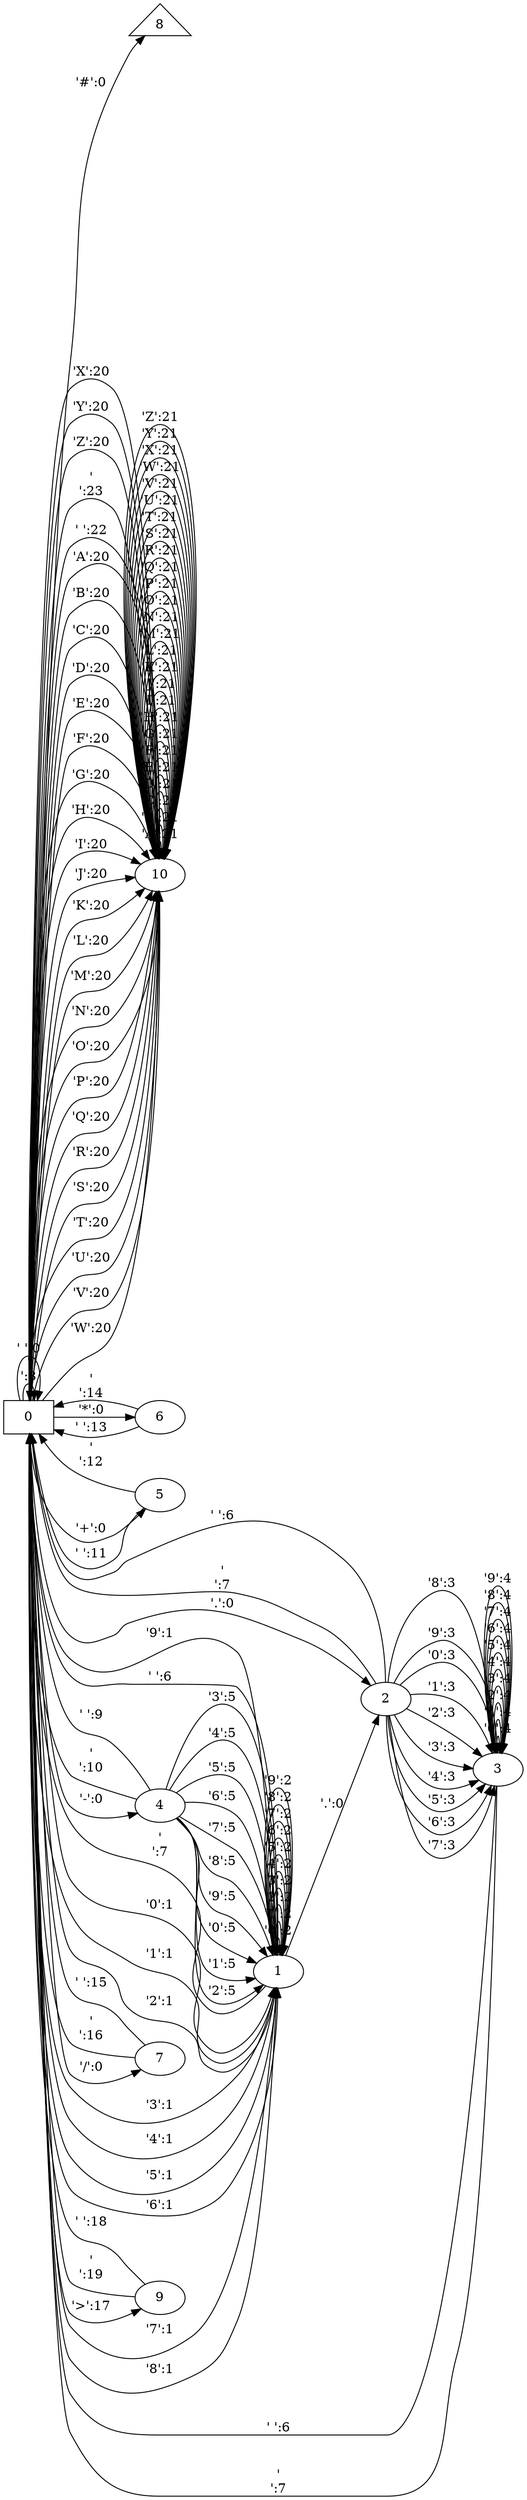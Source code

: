 digraph G{
rankdir=LR;
shape=circle;
0 [shape=box]
8 [shape=triangle] ;
0 -> 10 [label="'A':20"];
0 -> 10 [label="'B':20"];
0 -> 10 [label="'C':20"];
0 -> 10 [label="'D':20"];
0 -> 10 [label="'E':20"];
0 -> 10 [label="'F':20"];
0 -> 10 [label="'G':20"];
0 -> 10 [label="'H':20"];
0 -> 10 [label="'I':20"];
0 -> 0 [label="'\n':8"];
0 -> 10 [label="'J':20"];
0 -> 10 [label="'K':20"];
0 -> 10 [label="'L':20"];
0 -> 10 [label="'M':20"];
0 -> 10 [label="'N':20"];
0 -> 10 [label="'O':20"];
0 -> 10 [label="'P':20"];
0 -> 10 [label="'Q':20"];
0 -> 10 [label="'R':20"];
0 -> 10 [label="'S':20"];
0 -> 10 [label="'T':20"];
0 -> 10 [label="'U':20"];
0 -> 10 [label="'V':20"];
0 -> 10 [label="'W':20"];
0 -> 10 [label="'X':20"];
0 -> 10 [label="'Y':20"];
0 -> 10 [label="'Z':20"];
0 -> 0 [label="' ':0"];
0 -> 8 [label="'#':0"];
0 -> 6 [label="'*':0"];
0 -> 5 [label="'+':0"];
0 -> 4 [label="'-':0"];
0 -> 2 [label="'.':0"];
0 -> 7 [label="'/':0"];
0 -> 1 [label="'0':1"];
0 -> 1 [label="'1':1"];
0 -> 1 [label="'2':1"];
0 -> 1 [label="'3':1"];
0 -> 1 [label="'4':1"];
0 -> 1 [label="'5':1"];
0 -> 1 [label="'6':1"];
0 -> 1 [label="'7':1"];
0 -> 1 [label="'8':1"];
0 -> 1 [label="'9':1"];
0 -> 9 [label="'>':17"];
1 -> 0 [label="' ':6"];
1 -> 0 [label="'\n':7"];
1 -> 2 [label="'.':0"];
1 -> 1 [label="'0':2"];
1 -> 1 [label="'1':2"];
1 -> 1 [label="'2':2"];
1 -> 1 [label="'3':2"];
1 -> 1 [label="'4':2"];
1 -> 1 [label="'5':2"];
1 -> 1 [label="'6':2"];
1 -> 1 [label="'7':2"];
1 -> 1 [label="'8':2"];
1 -> 1 [label="'9':2"];
2 -> 0 [label="' ':6"];
2 -> 3 [label="'0':3"];
2 -> 3 [label="'1':3"];
2 -> 3 [label="'2':3"];
2 -> 3 [label="'3':3"];
2 -> 3 [label="'4':3"];
2 -> 3 [label="'5':3"];
2 -> 3 [label="'6':3"];
2 -> 3 [label="'7':3"];
2 -> 3 [label="'8':3"];
2 -> 3 [label="'9':3"];
2 -> 0 [label="'\n':7"];
3 -> 3 [label="'0':4"];
3 -> 0 [label="' ':6"];
3 -> 3 [label="'1':4"];
3 -> 3 [label="'2':4"];
3 -> 3 [label="'3':4"];
3 -> 3 [label="'4':4"];
3 -> 3 [label="'5':4"];
3 -> 3 [label="'6':4"];
3 -> 3 [label="'7':4"];
3 -> 3 [label="'8':4"];
3 -> 3 [label="'9':4"];
3 -> 0 [label="'\n':7"];
4 -> 1 [label="'0':5"];
4 -> 0 [label="' ':9"];
4 -> 1 [label="'1':5"];
4 -> 1 [label="'2':5"];
4 -> 1 [label="'3':5"];
4 -> 1 [label="'4':5"];
4 -> 1 [label="'5':5"];
4 -> 1 [label="'6':5"];
4 -> 1 [label="'7':5"];
4 -> 1 [label="'8':5"];
4 -> 1 [label="'9':5"];
4 -> 0 [label="'\n':10"];
5 -> 0 [label="' ':11"];
5 -> 0 [label="'\n':12"];
6 -> 0 [label="' ':13"];
6 -> 0 [label="'\n':14"];
7 -> 0 [label="' ':15"];
7 -> 0 [label="'\n':16"];
9 -> 0 [label="' ':18"];
9 -> 0 [label="'\n':19"];
10 -> 10 [label="'A':21"];
10 -> 10 [label="'B':21"];
10 -> 10 [label="'C':21"];
10 -> 10 [label="'D':21"];
10 -> 10 [label="'E':21"];
10 -> 10 [label="'F':21"];
10 -> 10 [label="'G':21"];
10 -> 10 [label="'H':21"];
10 -> 10 [label="'I':21"];
10 -> 10 [label="'J':21"];
10 -> 0 [label="'\n':23"];
10 -> 10 [label="'K':21"];
10 -> 10 [label="'L':21"];
10 -> 10 [label="'M':21"];
10 -> 10 [label="'N':21"];
10 -> 10 [label="'O':21"];
10 -> 10 [label="'P':21"];
10 -> 10 [label="'Q':21"];
10 -> 10 [label="'R':21"];
10 -> 10 [label="'S':21"];
10 -> 10 [label="'T':21"];
10 -> 10 [label="'U':21"];
10 -> 10 [label="'V':21"];
10 -> 10 [label="'W':21"];
10 -> 10 [label="'X':21"];
10 -> 10 [label="'Y':21"];
10 -> 10 [label="'Z':21"];
10 -> 0 [label="' ':22"];
}
